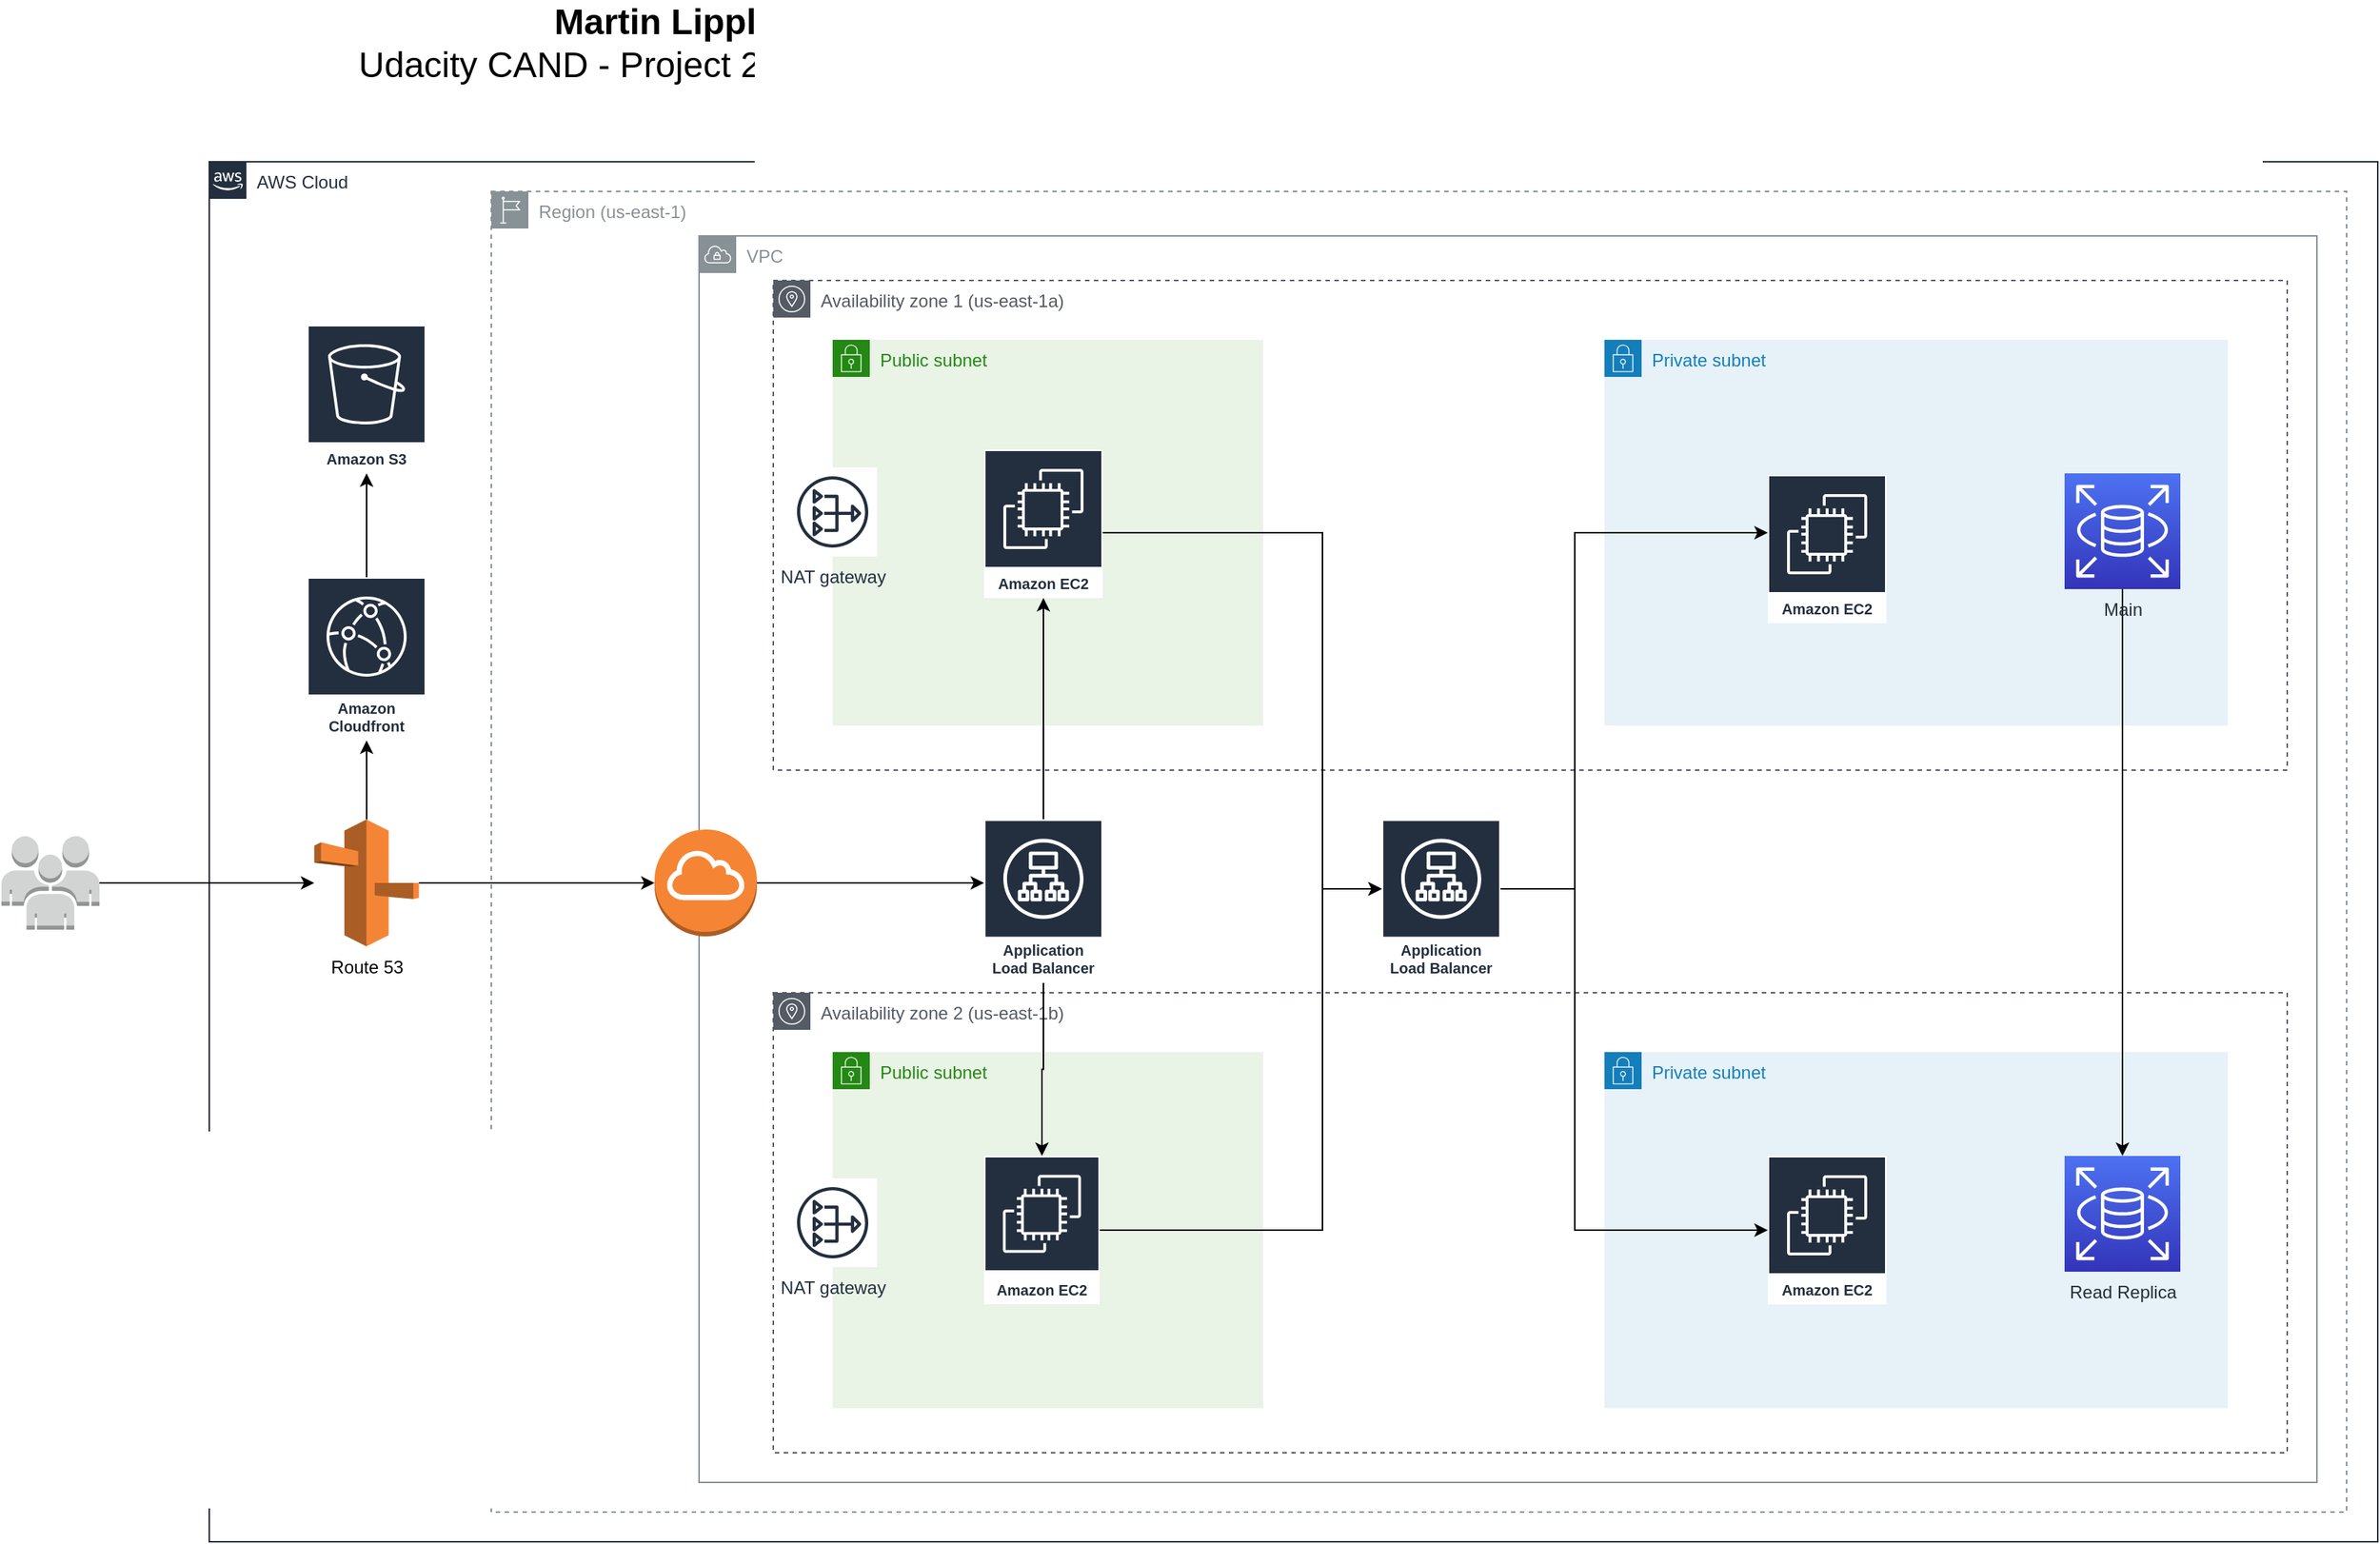 <mxfile version="13.9.9" type="device"><diagram id="vCxoBxFbt8j2XZeoxxdq" name="Seite-1"><mxGraphModel dx="2249" dy="1991" grid="1" gridSize="10" guides="1" tooltips="1" connect="1" arrows="1" fold="1" page="1" pageScale="1" pageWidth="827" pageHeight="1169" math="0" shadow="0"><root><mxCell id="0"/><mxCell id="1" parent="0"/><mxCell id="AXmqB7HKqnvRL_5yinR9-2" value="AWS Cloud" style="points=[[0,0],[0.25,0],[0.5,0],[0.75,0],[1,0],[1,0.25],[1,0.5],[1,0.75],[1,1],[0.75,1],[0.5,1],[0.25,1],[0,1],[0,0.75],[0,0.5],[0,0.25]];outlineConnect=0;gradientColor=none;html=1;whiteSpace=wrap;fontSize=12;fontStyle=0;shape=mxgraph.aws4.group;grIcon=mxgraph.aws4.group_aws_cloud_alt;strokeColor=#232F3E;fillColor=none;verticalAlign=top;align=left;spacingLeft=30;fontColor=#232F3E;dashed=0;" parent="1" vertex="1"><mxGeometry x="-220" y="50" width="1461" height="930" as="geometry"/></mxCell><mxCell id="AXmqB7HKqnvRL_5yinR9-1" value="Region (us-east-1)" style="outlineConnect=0;gradientColor=none;html=1;whiteSpace=wrap;fontSize=12;fontStyle=0;shape=mxgraph.aws4.group;grIcon=mxgraph.aws4.group_region;strokeColor=#879196;fillColor=none;verticalAlign=top;align=left;spacingLeft=30;fontColor=#879196;dashed=1;" parent="1" vertex="1"><mxGeometry x="-30" y="70" width="1250" height="890" as="geometry"/></mxCell><mxCell id="qZ1vwdnD0bLBdPy5MXWT-5" value="VPC" style="outlineConnect=0;gradientColor=none;html=1;whiteSpace=wrap;fontSize=12;fontStyle=0;shape=mxgraph.aws4.group;grIcon=mxgraph.aws4.group_vpc;strokeColor=#879196;fillColor=none;verticalAlign=top;align=left;spacingLeft=30;fontColor=#879196;dashed=0;" parent="1" vertex="1"><mxGeometry x="110" y="100" width="1090" height="840" as="geometry"/></mxCell><mxCell id="fI2tNR_P9Hopi8W9nrvC-7" value="Availability zone 2 (us-east-1b)" style="outlineConnect=0;gradientColor=none;html=1;whiteSpace=wrap;fontSize=12;fontStyle=0;shape=mxgraph.aws4.group;grIcon=mxgraph.aws4.group_availability_zone;strokeColor=#545B64;fillColor=none;verticalAlign=top;align=left;spacingLeft=30;fontColor=#545B64;dashed=1;" parent="1" vertex="1"><mxGeometry x="160" y="610" width="1020" height="310" as="geometry"/></mxCell><mxCell id="fI2tNR_P9Hopi8W9nrvC-6" value="Availability zone 1 (us-east-1a)" style="outlineConnect=0;gradientColor=none;html=1;whiteSpace=wrap;fontSize=12;fontStyle=0;shape=mxgraph.aws4.group;grIcon=mxgraph.aws4.group_availability_zone;strokeColor=#545B64;fillColor=none;verticalAlign=top;align=left;spacingLeft=30;fontColor=#545B64;dashed=1;" parent="1" vertex="1"><mxGeometry x="160" y="130" width="1020" height="330" as="geometry"/></mxCell><mxCell id="qZ1vwdnD0bLBdPy5MXWT-6" value="Public subnet" style="points=[[0,0],[0.25,0],[0.5,0],[0.75,0],[1,0],[1,0.25],[1,0.5],[1,0.75],[1,1],[0.75,1],[0.5,1],[0.25,1],[0,1],[0,0.75],[0,0.5],[0,0.25]];outlineConnect=0;gradientColor=none;html=1;whiteSpace=wrap;fontSize=12;fontStyle=0;shape=mxgraph.aws4.group;grIcon=mxgraph.aws4.group_security_group;grStroke=0;strokeColor=#248814;fillColor=#E9F3E6;verticalAlign=top;align=left;spacingLeft=30;fontColor=#248814;dashed=0;" parent="1" vertex="1"><mxGeometry x="200" y="170" width="290" height="260" as="geometry"/></mxCell><mxCell id="qZ1vwdnD0bLBdPy5MXWT-7" value="Public subnet" style="points=[[0,0],[0.25,0],[0.5,0],[0.75,0],[1,0],[1,0.25],[1,0.5],[1,0.75],[1,1],[0.75,1],[0.5,1],[0.25,1],[0,1],[0,0.75],[0,0.5],[0,0.25]];outlineConnect=0;gradientColor=none;html=1;whiteSpace=wrap;fontSize=12;fontStyle=0;shape=mxgraph.aws4.group;grIcon=mxgraph.aws4.group_security_group;grStroke=0;strokeColor=#248814;fillColor=#E9F3E6;verticalAlign=top;align=left;spacingLeft=30;fontColor=#248814;dashed=0;" parent="1" vertex="1"><mxGeometry x="200" y="650" width="290" height="240" as="geometry"/></mxCell><mxCell id="qZ1vwdnD0bLBdPy5MXWT-8" value="Private subnet" style="points=[[0,0],[0.25,0],[0.5,0],[0.75,0],[1,0],[1,0.25],[1,0.5],[1,0.75],[1,1],[0.75,1],[0.5,1],[0.25,1],[0,1],[0,0.75],[0,0.5],[0,0.25]];outlineConnect=0;gradientColor=none;html=1;whiteSpace=wrap;fontSize=12;fontStyle=0;shape=mxgraph.aws4.group;grIcon=mxgraph.aws4.group_security_group;grStroke=0;strokeColor=#147EBA;fillColor=#E6F2F8;verticalAlign=top;align=left;spacingLeft=30;fontColor=#147EBA;dashed=0;" parent="1" vertex="1"><mxGeometry x="720" y="170" width="420" height="260" as="geometry"/></mxCell><mxCell id="qZ1vwdnD0bLBdPy5MXWT-9" value="Private subnet" style="points=[[0,0],[0.25,0],[0.5,0],[0.75,0],[1,0],[1,0.25],[1,0.5],[1,0.75],[1,1],[0.75,1],[0.5,1],[0.25,1],[0,1],[0,0.75],[0,0.5],[0,0.25]];outlineConnect=0;gradientColor=none;html=1;whiteSpace=wrap;fontSize=12;fontStyle=0;shape=mxgraph.aws4.group;grIcon=mxgraph.aws4.group_security_group;grStroke=0;strokeColor=#147EBA;fillColor=#E6F2F8;verticalAlign=top;align=left;spacingLeft=30;fontColor=#147EBA;dashed=0;" parent="1" vertex="1"><mxGeometry x="720" y="650" width="420" height="240" as="geometry"/></mxCell><mxCell id="_Ro99uCYv569HIiRUcaA-17" value="" style="edgeStyle=orthogonalEdgeStyle;rounded=0;orthogonalLoop=1;jettySize=auto;html=1;" edge="1" parent="1" source="fI2tNR_P9Hopi8W9nrvC-3" target="_Ro99uCYv569HIiRUcaA-6"><mxGeometry relative="1" as="geometry"/></mxCell><mxCell id="_Ro99uCYv569HIiRUcaA-18" value="" style="edgeStyle=orthogonalEdgeStyle;rounded=0;orthogonalLoop=1;jettySize=auto;html=1;" edge="1" parent="1" source="fI2tNR_P9Hopi8W9nrvC-3" target="_Ro99uCYv569HIiRUcaA-16"><mxGeometry relative="1" as="geometry"/></mxCell><mxCell id="fI2tNR_P9Hopi8W9nrvC-3" value="Application Load Balancer" style="outlineConnect=0;fontColor=#232F3E;gradientColor=none;strokeColor=#ffffff;fillColor=#232F3E;dashed=0;verticalLabelPosition=middle;verticalAlign=bottom;align=center;html=1;whiteSpace=wrap;fontSize=10;fontStyle=1;spacing=3;shape=mxgraph.aws4.productIcon;prIcon=mxgraph.aws4.application_load_balancer;" parent="1" vertex="1"><mxGeometry x="302" y="493.25" width="80" height="110" as="geometry"/></mxCell><mxCell id="_Ro99uCYv569HIiRUcaA-26" value="" style="edgeStyle=orthogonalEdgeStyle;rounded=0;orthogonalLoop=1;jettySize=auto;html=1;" edge="1" parent="1" source="fI2tNR_P9Hopi8W9nrvC-17" target="_Ro99uCYv569HIiRUcaA-19"><mxGeometry relative="1" as="geometry"><mxPoint x="710" y="548.25" as="targetPoint"/><Array as="points"><mxPoint x="700" y="540"/><mxPoint x="700" y="300"/></Array></mxGeometry></mxCell><mxCell id="_Ro99uCYv569HIiRUcaA-28" value="" style="edgeStyle=orthogonalEdgeStyle;rounded=0;orthogonalLoop=1;jettySize=auto;html=1;" edge="1" parent="1" source="fI2tNR_P9Hopi8W9nrvC-17" target="_Ro99uCYv569HIiRUcaA-7"><mxGeometry relative="1" as="geometry"><mxPoint x="710" y="548.25" as="targetPoint"/><Array as="points"><mxPoint x="700" y="540"/><mxPoint x="700" y="770"/></Array></mxGeometry></mxCell><mxCell id="fI2tNR_P9Hopi8W9nrvC-17" value="Application Load Balancer" style="outlineConnect=0;fontColor=#232F3E;gradientColor=none;strokeColor=#ffffff;fillColor=#232F3E;dashed=0;verticalLabelPosition=middle;verticalAlign=bottom;align=center;html=1;whiteSpace=wrap;fontSize=10;fontStyle=1;spacing=3;shape=mxgraph.aws4.productIcon;prIcon=mxgraph.aws4.application_load_balancer;" parent="1" vertex="1"><mxGeometry x="570" y="493.25" width="80" height="110" as="geometry"/></mxCell><mxCell id="AXmqB7HKqnvRL_5yinR9-14" style="edgeStyle=orthogonalEdgeStyle;rounded=0;orthogonalLoop=1;jettySize=auto;html=1;" parent="1" source="AXmqB7HKqnvRL_5yinR9-3" target="AXmqB7HKqnvRL_5yinR9-4" edge="1"><mxGeometry relative="1" as="geometry"/></mxCell><mxCell id="AXmqB7HKqnvRL_5yinR9-3" value="Main" style="outlineConnect=0;fontColor=#232F3E;gradientColor=#4D72F3;gradientDirection=north;fillColor=#3334B9;strokeColor=#ffffff;dashed=0;verticalLabelPosition=bottom;verticalAlign=top;align=center;html=1;fontSize=12;fontStyle=0;aspect=fixed;shape=mxgraph.aws4.resourceIcon;resIcon=mxgraph.aws4.rds;" parent="1" vertex="1"><mxGeometry x="1030" y="260" width="78" height="78" as="geometry"/></mxCell><mxCell id="AXmqB7HKqnvRL_5yinR9-4" value="Read Replica" style="outlineConnect=0;fontColor=#232F3E;gradientColor=#4D72F3;gradientDirection=north;fillColor=#3334B9;strokeColor=#ffffff;dashed=0;verticalLabelPosition=bottom;verticalAlign=top;align=center;html=1;fontSize=12;fontStyle=0;aspect=fixed;shape=mxgraph.aws4.resourceIcon;resIcon=mxgraph.aws4.rds;" parent="1" vertex="1"><mxGeometry x="1030" y="720" width="78" height="78" as="geometry"/></mxCell><mxCell id="_Ro99uCYv569HIiRUcaA-11" value="" style="edgeStyle=orthogonalEdgeStyle;rounded=0;orthogonalLoop=1;jettySize=auto;html=1;" edge="1" parent="1" source="AXmqB7HKqnvRL_5yinR9-9" target="_Ro99uCYv569HIiRUcaA-10"><mxGeometry relative="1" as="geometry"/></mxCell><mxCell id="AXmqB7HKqnvRL_5yinR9-9" value="Amazon Cloudfront" style="outlineConnect=0;fontColor=#232F3E;gradientColor=none;strokeColor=#ffffff;fillColor=#232F3E;dashed=0;verticalLabelPosition=middle;verticalAlign=bottom;align=center;html=1;whiteSpace=wrap;fontSize=10;fontStyle=1;spacing=3;shape=mxgraph.aws4.productIcon;prIcon=mxgraph.aws4.cloudfront;" parent="1" vertex="1"><mxGeometry x="-154" y="330" width="80" height="110" as="geometry"/></mxCell><mxCell id="AXmqB7HKqnvRL_5yinR9-13" style="edgeStyle=orthogonalEdgeStyle;rounded=0;orthogonalLoop=1;jettySize=auto;html=1;" parent="1" source="AXmqB7HKqnvRL_5yinR9-10" target="AXmqB7HKqnvRL_5yinR9-11" edge="1"><mxGeometry relative="1" as="geometry"/></mxCell><mxCell id="AXmqB7HKqnvRL_5yinR9-10" value="" style="outlineConnect=0;dashed=0;verticalLabelPosition=bottom;verticalAlign=top;align=center;html=1;shape=mxgraph.aws3.users;fillColor=#D2D3D3;gradientColor=none;" parent="1" vertex="1"><mxGeometry x="-360" y="504.5" width="66" height="63" as="geometry"/></mxCell><mxCell id="_Ro99uCYv569HIiRUcaA-13" value="" style="edgeStyle=orthogonalEdgeStyle;rounded=0;orthogonalLoop=1;jettySize=auto;html=1;entryX=0;entryY=0.5;entryDx=0;entryDy=0;entryPerimeter=0;" edge="1" parent="1" source="AXmqB7HKqnvRL_5yinR9-11" target="_Ro99uCYv569HIiRUcaA-12"><mxGeometry relative="1" as="geometry"/></mxCell><mxCell id="_Ro99uCYv569HIiRUcaA-14" value="" style="edgeStyle=orthogonalEdgeStyle;rounded=0;orthogonalLoop=1;jettySize=auto;html=1;" edge="1" parent="1" source="AXmqB7HKqnvRL_5yinR9-11" target="AXmqB7HKqnvRL_5yinR9-9"><mxGeometry relative="1" as="geometry"/></mxCell><mxCell id="AXmqB7HKqnvRL_5yinR9-11" value="Route 53" style="outlineConnect=0;dashed=0;verticalLabelPosition=bottom;verticalAlign=top;align=center;html=1;shape=mxgraph.aws3.route_53;fillColor=#F58536;gradientColor=none;" parent="1" vertex="1"><mxGeometry x="-149.25" y="493.25" width="70.5" height="85.5" as="geometry"/></mxCell><mxCell id="_Ro99uCYv569HIiRUcaA-5" value="Martin Lippl&lt;br&gt;&lt;span style=&quot;font-weight: normal&quot;&gt;Udacity CAND - Project 2, Task 2 of 5&lt;/span&gt;" style="text;strokeColor=none;fillColor=none;html=1;fontSize=24;fontStyle=1;verticalAlign=middle;align=center;" vertex="1" parent="1"><mxGeometry x="30" y="-50" width="100" height="40" as="geometry"/></mxCell><mxCell id="_Ro99uCYv569HIiRUcaA-23" value="" style="edgeStyle=orthogonalEdgeStyle;rounded=0;orthogonalLoop=1;jettySize=auto;html=1;" edge="1" parent="1" source="_Ro99uCYv569HIiRUcaA-6" target="fI2tNR_P9Hopi8W9nrvC-17"><mxGeometry relative="1" as="geometry"><mxPoint x="530" y="294" as="targetPoint"/><Array as="points"><mxPoint x="530" y="300"/><mxPoint x="530" y="540"/></Array></mxGeometry></mxCell><mxCell id="_Ro99uCYv569HIiRUcaA-6" value="Amazon EC2" style="outlineConnect=0;fontColor=#232F3E;gradientColor=none;strokeColor=#ffffff;fillColor=#232F3E;dashed=0;verticalLabelPosition=middle;verticalAlign=bottom;align=center;html=1;whiteSpace=wrap;fontSize=10;fontStyle=1;spacing=3;shape=mxgraph.aws4.productIcon;prIcon=mxgraph.aws4.ec2;" vertex="1" parent="1"><mxGeometry x="302" y="244" width="80" height="100" as="geometry"/></mxCell><mxCell id="_Ro99uCYv569HIiRUcaA-7" value="Amazon EC2" style="outlineConnect=0;fontColor=#232F3E;gradientColor=none;strokeColor=#ffffff;fillColor=#232F3E;dashed=0;verticalLabelPosition=middle;verticalAlign=bottom;align=center;html=1;whiteSpace=wrap;fontSize=10;fontStyle=1;spacing=3;shape=mxgraph.aws4.productIcon;prIcon=mxgraph.aws4.ec2;" vertex="1" parent="1"><mxGeometry x="830" y="720" width="80" height="100" as="geometry"/></mxCell><mxCell id="_Ro99uCYv569HIiRUcaA-10" value="Amazon S3" style="outlineConnect=0;fontColor=#232F3E;gradientColor=none;strokeColor=#ffffff;fillColor=#232F3E;dashed=0;verticalLabelPosition=middle;verticalAlign=bottom;align=center;html=1;whiteSpace=wrap;fontSize=10;fontStyle=1;spacing=3;shape=mxgraph.aws4.productIcon;prIcon=mxgraph.aws4.s3;" vertex="1" parent="1"><mxGeometry x="-154" y="160" width="80" height="100" as="geometry"/></mxCell><mxCell id="_Ro99uCYv569HIiRUcaA-15" value="" style="edgeStyle=orthogonalEdgeStyle;rounded=0;orthogonalLoop=1;jettySize=auto;html=1;" edge="1" parent="1" source="_Ro99uCYv569HIiRUcaA-12" target="fI2tNR_P9Hopi8W9nrvC-3"><mxGeometry relative="1" as="geometry"><Array as="points"><mxPoint x="230" y="536"/><mxPoint x="230" y="536"/></Array></mxGeometry></mxCell><mxCell id="_Ro99uCYv569HIiRUcaA-12" value="" style="outlineConnect=0;dashed=0;verticalLabelPosition=bottom;verticalAlign=top;align=center;html=1;shape=mxgraph.aws3.internet_gateway;fillColor=#F58534;gradientColor=none;" vertex="1" parent="1"><mxGeometry x="80" y="500" width="69" height="72" as="geometry"/></mxCell><mxCell id="_Ro99uCYv569HIiRUcaA-30" value="" style="edgeStyle=orthogonalEdgeStyle;rounded=0;orthogonalLoop=1;jettySize=auto;html=1;" edge="1" parent="1" source="_Ro99uCYv569HIiRUcaA-16" target="fI2tNR_P9Hopi8W9nrvC-17"><mxGeometry relative="1" as="geometry"><mxPoint x="439" y="770" as="targetPoint"/><Array as="points"><mxPoint x="530" y="770"/><mxPoint x="530" y="540"/></Array></mxGeometry></mxCell><mxCell id="_Ro99uCYv569HIiRUcaA-16" value="Amazon EC2" style="outlineConnect=0;fontColor=#232F3E;gradientColor=none;strokeColor=#ffffff;fillColor=#232F3E;dashed=0;verticalLabelPosition=middle;verticalAlign=bottom;align=center;html=1;whiteSpace=wrap;fontSize=10;fontStyle=1;spacing=3;shape=mxgraph.aws4.productIcon;prIcon=mxgraph.aws4.ec2;" vertex="1" parent="1"><mxGeometry x="302" y="720" width="78" height="100" as="geometry"/></mxCell><mxCell id="_Ro99uCYv569HIiRUcaA-19" value="Amazon EC2" style="outlineConnect=0;fontColor=#232F3E;gradientColor=none;strokeColor=#ffffff;fillColor=#232F3E;dashed=0;verticalLabelPosition=middle;verticalAlign=bottom;align=center;html=1;whiteSpace=wrap;fontSize=10;fontStyle=1;spacing=3;shape=mxgraph.aws4.productIcon;prIcon=mxgraph.aws4.ec2;" vertex="1" parent="1"><mxGeometry x="830" y="261" width="80" height="100" as="geometry"/></mxCell><mxCell id="_Ro99uCYv569HIiRUcaA-20" value="NAT gateway" style="outlineConnect=0;fontColor=#232F3E;gradientColor=none;strokeColor=#232F3E;fillColor=#ffffff;dashed=0;verticalLabelPosition=bottom;verticalAlign=top;align=center;html=1;fontSize=12;fontStyle=0;aspect=fixed;shape=mxgraph.aws4.resourceIcon;resIcon=mxgraph.aws4.nat_gateway;" vertex="1" parent="1"><mxGeometry x="170" y="256" width="60" height="60" as="geometry"/></mxCell><mxCell id="_Ro99uCYv569HIiRUcaA-21" value="NAT gateway" style="outlineConnect=0;fontColor=#232F3E;gradientColor=none;strokeColor=#232F3E;fillColor=#ffffff;dashed=0;verticalLabelPosition=bottom;verticalAlign=top;align=center;html=1;fontSize=12;fontStyle=0;aspect=fixed;shape=mxgraph.aws4.resourceIcon;resIcon=mxgraph.aws4.nat_gateway;" vertex="1" parent="1"><mxGeometry x="170" y="735" width="60" height="60" as="geometry"/></mxCell></root></mxGraphModel></diagram></mxfile>